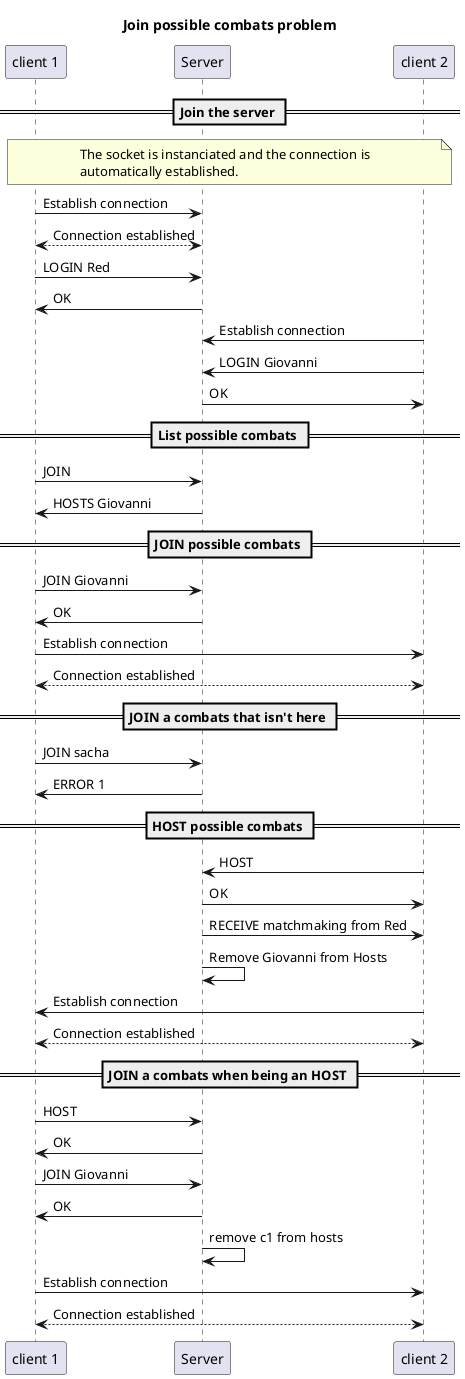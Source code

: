 @startuml JoinPossibleCombatsProblem

title "Join possible combats problem"

participant "client 1" as c1
participant "Server" as s
participant "client 2" as Giovanni

== Join the server ==

note over c1,Giovanni
The socket is instanciated and the connection is
automatically established.
end note

c1->s : Establish connection
c1<-->s : Connection established

c1->s: LOGIN Red
s->c1: OK

Giovanni->s: Establish connection

Giovanni->s: LOGIN Giovanni
s->Giovanni: OK

== List possible combats ==

c1->s: JOIN
s->c1: HOSTS Giovanni

== JOIN possible combats ==

c1->s: JOIN Giovanni
s->c1: OK

c1->Giovanni: Establish connection
c1<-->Giovanni: Connection established

== JOIN a combats that isn't here ==

c1->s: JOIN sacha
s->c1: ERROR 1

== HOST possible combats ==

Giovanni->s: HOST
s->Giovanni: OK
s->Giovanni: RECEIVE matchmaking from Red
s->s: Remove Giovanni from Hosts

Giovanni->c1: Establish connection
c1<-->Giovanni: Connection established

== JOIN a combats when being an HOST ==
c1->s: HOST
s->c1: OK

c1->s: JOIN Giovanni
s->c1: OK
s->s: remove c1 from hosts

c1->Giovanni: Establish connection
c1<-->Giovanni: Connection established

@enduml